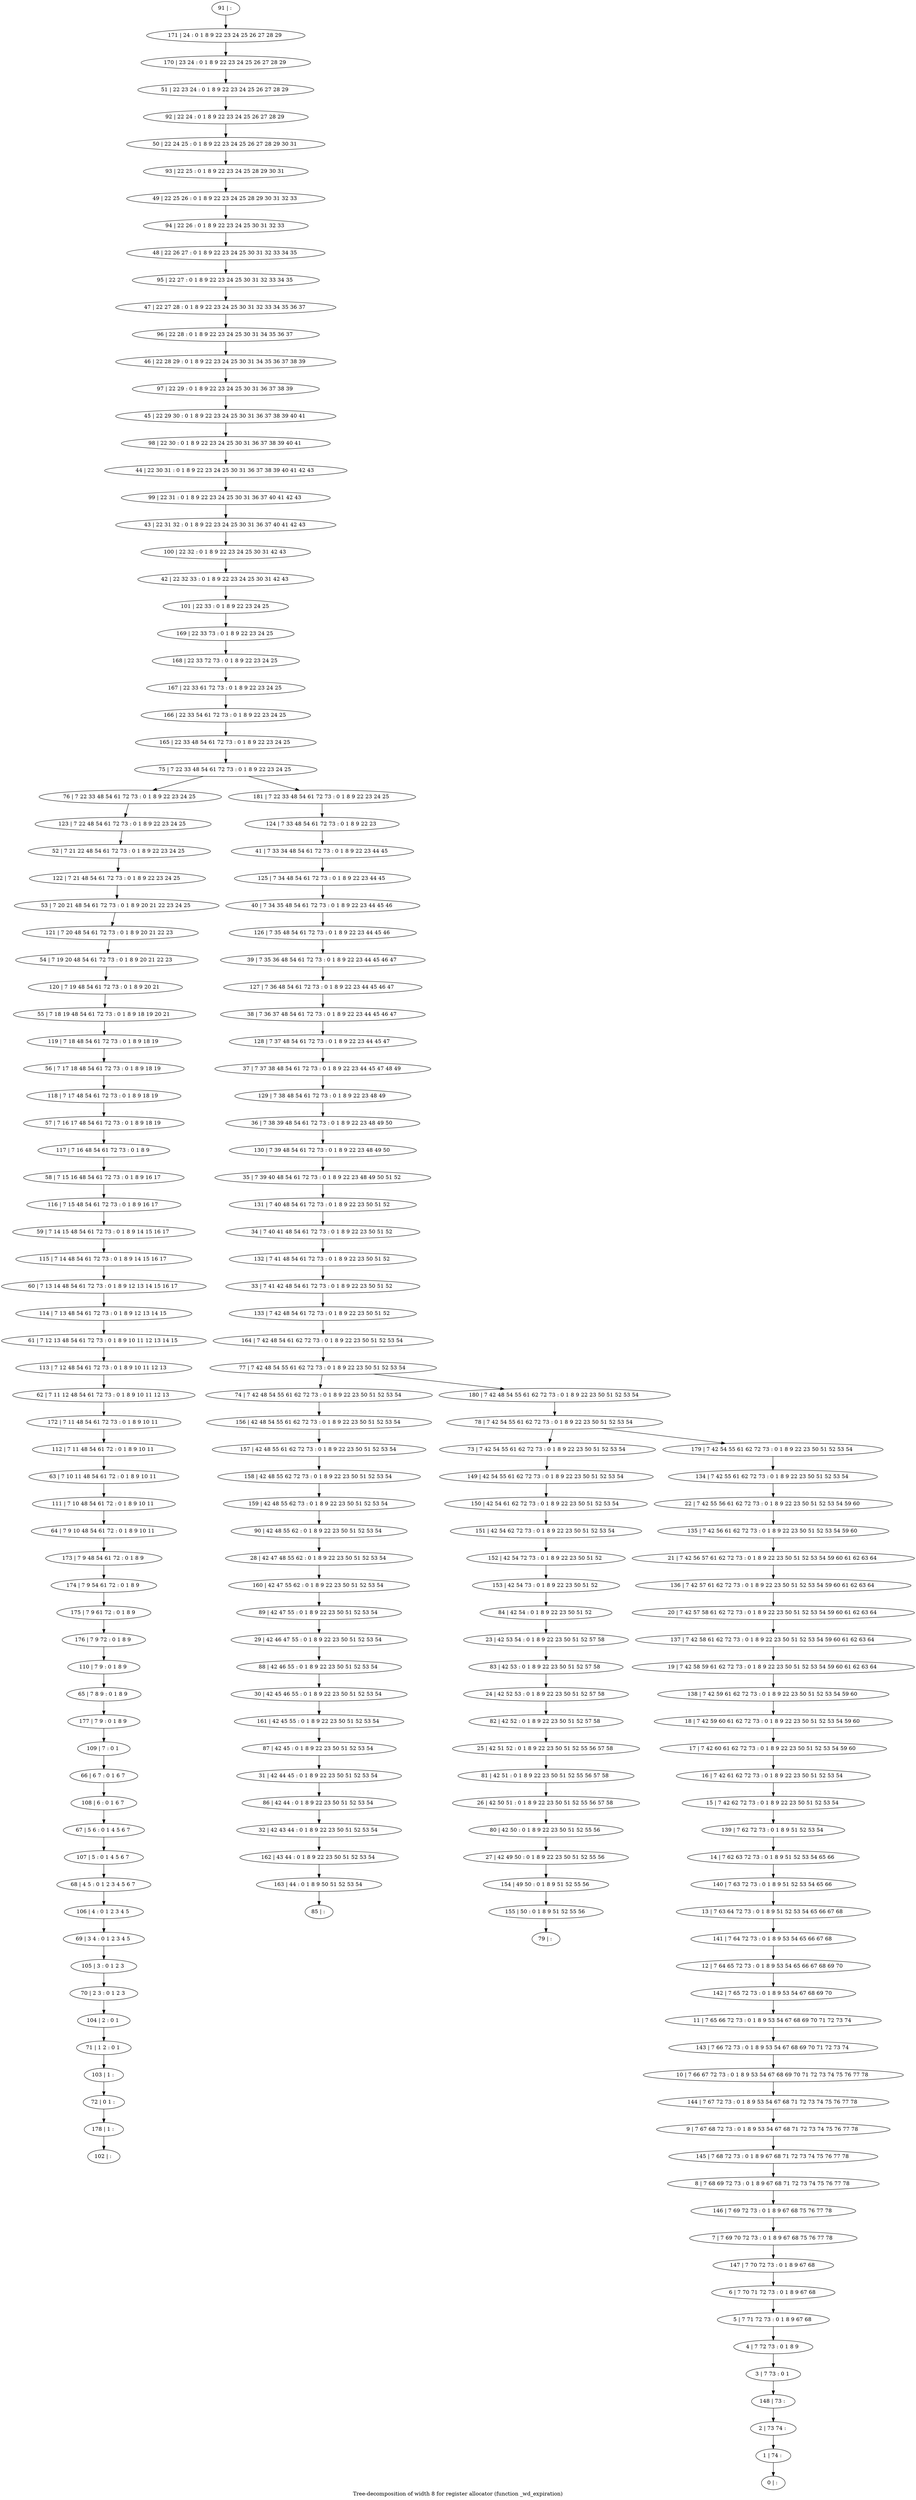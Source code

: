digraph G {
graph [label="Tree-decomposition of width 8 for register allocator (function _wd_expiration)"]
0[label="0 | : "];
1[label="1 | 74 : "];
2[label="2 | 73 74 : "];
3[label="3 | 7 73 : 0 1 "];
4[label="4 | 7 72 73 : 0 1 8 9 "];
5[label="5 | 7 71 72 73 : 0 1 8 9 67 68 "];
6[label="6 | 7 70 71 72 73 : 0 1 8 9 67 68 "];
7[label="7 | 7 69 70 72 73 : 0 1 8 9 67 68 75 76 77 78 "];
8[label="8 | 7 68 69 72 73 : 0 1 8 9 67 68 71 72 73 74 75 76 77 78 "];
9[label="9 | 7 67 68 72 73 : 0 1 8 9 53 54 67 68 71 72 73 74 75 76 77 78 "];
10[label="10 | 7 66 67 72 73 : 0 1 8 9 53 54 67 68 69 70 71 72 73 74 75 76 77 78 "];
11[label="11 | 7 65 66 72 73 : 0 1 8 9 53 54 67 68 69 70 71 72 73 74 "];
12[label="12 | 7 64 65 72 73 : 0 1 8 9 53 54 65 66 67 68 69 70 "];
13[label="13 | 7 63 64 72 73 : 0 1 8 9 51 52 53 54 65 66 67 68 "];
14[label="14 | 7 62 63 72 73 : 0 1 8 9 51 52 53 54 65 66 "];
15[label="15 | 7 42 62 72 73 : 0 1 8 9 22 23 50 51 52 53 54 "];
16[label="16 | 7 42 61 62 72 73 : 0 1 8 9 22 23 50 51 52 53 54 "];
17[label="17 | 7 42 60 61 62 72 73 : 0 1 8 9 22 23 50 51 52 53 54 59 60 "];
18[label="18 | 7 42 59 60 61 62 72 73 : 0 1 8 9 22 23 50 51 52 53 54 59 60 "];
19[label="19 | 7 42 58 59 61 62 72 73 : 0 1 8 9 22 23 50 51 52 53 54 59 60 61 62 63 64 "];
20[label="20 | 7 42 57 58 61 62 72 73 : 0 1 8 9 22 23 50 51 52 53 54 59 60 61 62 63 64 "];
21[label="21 | 7 42 56 57 61 62 72 73 : 0 1 8 9 22 23 50 51 52 53 54 59 60 61 62 63 64 "];
22[label="22 | 7 42 55 56 61 62 72 73 : 0 1 8 9 22 23 50 51 52 53 54 59 60 "];
23[label="23 | 42 53 54 : 0 1 8 9 22 23 50 51 52 57 58 "];
24[label="24 | 42 52 53 : 0 1 8 9 22 23 50 51 52 57 58 "];
25[label="25 | 42 51 52 : 0 1 8 9 22 23 50 51 52 55 56 57 58 "];
26[label="26 | 42 50 51 : 0 1 8 9 22 23 50 51 52 55 56 57 58 "];
27[label="27 | 42 49 50 : 0 1 8 9 22 23 50 51 52 55 56 "];
28[label="28 | 42 47 48 55 62 : 0 1 8 9 22 23 50 51 52 53 54 "];
29[label="29 | 42 46 47 55 : 0 1 8 9 22 23 50 51 52 53 54 "];
30[label="30 | 42 45 46 55 : 0 1 8 9 22 23 50 51 52 53 54 "];
31[label="31 | 42 44 45 : 0 1 8 9 22 23 50 51 52 53 54 "];
32[label="32 | 42 43 44 : 0 1 8 9 22 23 50 51 52 53 54 "];
33[label="33 | 7 41 42 48 54 61 72 73 : 0 1 8 9 22 23 50 51 52 "];
34[label="34 | 7 40 41 48 54 61 72 73 : 0 1 8 9 22 23 50 51 52 "];
35[label="35 | 7 39 40 48 54 61 72 73 : 0 1 8 9 22 23 48 49 50 51 52 "];
36[label="36 | 7 38 39 48 54 61 72 73 : 0 1 8 9 22 23 48 49 50 "];
37[label="37 | 7 37 38 48 54 61 72 73 : 0 1 8 9 22 23 44 45 47 48 49 "];
38[label="38 | 7 36 37 48 54 61 72 73 : 0 1 8 9 22 23 44 45 46 47 "];
39[label="39 | 7 35 36 48 54 61 72 73 : 0 1 8 9 22 23 44 45 46 47 "];
40[label="40 | 7 34 35 48 54 61 72 73 : 0 1 8 9 22 23 44 45 46 "];
41[label="41 | 7 33 34 48 54 61 72 73 : 0 1 8 9 22 23 44 45 "];
42[label="42 | 22 32 33 : 0 1 8 9 22 23 24 25 30 31 42 43 "];
43[label="43 | 22 31 32 : 0 1 8 9 22 23 24 25 30 31 36 37 40 41 42 43 "];
44[label="44 | 22 30 31 : 0 1 8 9 22 23 24 25 30 31 36 37 38 39 40 41 42 43 "];
45[label="45 | 22 29 30 : 0 1 8 9 22 23 24 25 30 31 36 37 38 39 40 41 "];
46[label="46 | 22 28 29 : 0 1 8 9 22 23 24 25 30 31 34 35 36 37 38 39 "];
47[label="47 | 22 27 28 : 0 1 8 9 22 23 24 25 30 31 32 33 34 35 36 37 "];
48[label="48 | 22 26 27 : 0 1 8 9 22 23 24 25 30 31 32 33 34 35 "];
49[label="49 | 22 25 26 : 0 1 8 9 22 23 24 25 28 29 30 31 32 33 "];
50[label="50 | 22 24 25 : 0 1 8 9 22 23 24 25 26 27 28 29 30 31 "];
51[label="51 | 22 23 24 : 0 1 8 9 22 23 24 25 26 27 28 29 "];
52[label="52 | 7 21 22 48 54 61 72 73 : 0 1 8 9 22 23 24 25 "];
53[label="53 | 7 20 21 48 54 61 72 73 : 0 1 8 9 20 21 22 23 24 25 "];
54[label="54 | 7 19 20 48 54 61 72 73 : 0 1 8 9 20 21 22 23 "];
55[label="55 | 7 18 19 48 54 61 72 73 : 0 1 8 9 18 19 20 21 "];
56[label="56 | 7 17 18 48 54 61 72 73 : 0 1 8 9 18 19 "];
57[label="57 | 7 16 17 48 54 61 72 73 : 0 1 8 9 18 19 "];
58[label="58 | 7 15 16 48 54 61 72 73 : 0 1 8 9 16 17 "];
59[label="59 | 7 14 15 48 54 61 72 73 : 0 1 8 9 14 15 16 17 "];
60[label="60 | 7 13 14 48 54 61 72 73 : 0 1 8 9 12 13 14 15 16 17 "];
61[label="61 | 7 12 13 48 54 61 72 73 : 0 1 8 9 10 11 12 13 14 15 "];
62[label="62 | 7 11 12 48 54 61 72 73 : 0 1 8 9 10 11 12 13 "];
63[label="63 | 7 10 11 48 54 61 72 : 0 1 8 9 10 11 "];
64[label="64 | 7 9 10 48 54 61 72 : 0 1 8 9 10 11 "];
65[label="65 | 7 8 9 : 0 1 8 9 "];
66[label="66 | 6 7 : 0 1 6 7 "];
67[label="67 | 5 6 : 0 1 4 5 6 7 "];
68[label="68 | 4 5 : 0 1 2 3 4 5 6 7 "];
69[label="69 | 3 4 : 0 1 2 3 4 5 "];
70[label="70 | 2 3 : 0 1 2 3 "];
71[label="71 | 1 2 : 0 1 "];
72[label="72 | 0 1 : "];
73[label="73 | 7 42 54 55 61 62 72 73 : 0 1 8 9 22 23 50 51 52 53 54 "];
74[label="74 | 7 42 48 54 55 61 62 72 73 : 0 1 8 9 22 23 50 51 52 53 54 "];
75[label="75 | 7 22 33 48 54 61 72 73 : 0 1 8 9 22 23 24 25 "];
76[label="76 | 7 22 33 48 54 61 72 73 : 0 1 8 9 22 23 24 25 "];
77[label="77 | 7 42 48 54 55 61 62 72 73 : 0 1 8 9 22 23 50 51 52 53 54 "];
78[label="78 | 7 42 54 55 61 62 72 73 : 0 1 8 9 22 23 50 51 52 53 54 "];
79[label="79 | : "];
80[label="80 | 42 50 : 0 1 8 9 22 23 50 51 52 55 56 "];
81[label="81 | 42 51 : 0 1 8 9 22 23 50 51 52 55 56 57 58 "];
82[label="82 | 42 52 : 0 1 8 9 22 23 50 51 52 57 58 "];
83[label="83 | 42 53 : 0 1 8 9 22 23 50 51 52 57 58 "];
84[label="84 | 42 54 : 0 1 8 9 22 23 50 51 52 "];
85[label="85 | : "];
86[label="86 | 42 44 : 0 1 8 9 22 23 50 51 52 53 54 "];
87[label="87 | 42 45 : 0 1 8 9 22 23 50 51 52 53 54 "];
88[label="88 | 42 46 55 : 0 1 8 9 22 23 50 51 52 53 54 "];
89[label="89 | 42 47 55 : 0 1 8 9 22 23 50 51 52 53 54 "];
90[label="90 | 42 48 55 62 : 0 1 8 9 22 23 50 51 52 53 54 "];
91[label="91 | : "];
92[label="92 | 22 24 : 0 1 8 9 22 23 24 25 26 27 28 29 "];
93[label="93 | 22 25 : 0 1 8 9 22 23 24 25 28 29 30 31 "];
94[label="94 | 22 26 : 0 1 8 9 22 23 24 25 30 31 32 33 "];
95[label="95 | 22 27 : 0 1 8 9 22 23 24 25 30 31 32 33 34 35 "];
96[label="96 | 22 28 : 0 1 8 9 22 23 24 25 30 31 34 35 36 37 "];
97[label="97 | 22 29 : 0 1 8 9 22 23 24 25 30 31 36 37 38 39 "];
98[label="98 | 22 30 : 0 1 8 9 22 23 24 25 30 31 36 37 38 39 40 41 "];
99[label="99 | 22 31 : 0 1 8 9 22 23 24 25 30 31 36 37 40 41 42 43 "];
100[label="100 | 22 32 : 0 1 8 9 22 23 24 25 30 31 42 43 "];
101[label="101 | 22 33 : 0 1 8 9 22 23 24 25 "];
102[label="102 | : "];
103[label="103 | 1 : "];
104[label="104 | 2 : 0 1 "];
105[label="105 | 3 : 0 1 2 3 "];
106[label="106 | 4 : 0 1 2 3 4 5 "];
107[label="107 | 5 : 0 1 4 5 6 7 "];
108[label="108 | 6 : 0 1 6 7 "];
109[label="109 | 7 : 0 1 "];
110[label="110 | 7 9 : 0 1 8 9 "];
111[label="111 | 7 10 48 54 61 72 : 0 1 8 9 10 11 "];
112[label="112 | 7 11 48 54 61 72 : 0 1 8 9 10 11 "];
113[label="113 | 7 12 48 54 61 72 73 : 0 1 8 9 10 11 12 13 "];
114[label="114 | 7 13 48 54 61 72 73 : 0 1 8 9 12 13 14 15 "];
115[label="115 | 7 14 48 54 61 72 73 : 0 1 8 9 14 15 16 17 "];
116[label="116 | 7 15 48 54 61 72 73 : 0 1 8 9 16 17 "];
117[label="117 | 7 16 48 54 61 72 73 : 0 1 8 9 "];
118[label="118 | 7 17 48 54 61 72 73 : 0 1 8 9 18 19 "];
119[label="119 | 7 18 48 54 61 72 73 : 0 1 8 9 18 19 "];
120[label="120 | 7 19 48 54 61 72 73 : 0 1 8 9 20 21 "];
121[label="121 | 7 20 48 54 61 72 73 : 0 1 8 9 20 21 22 23 "];
122[label="122 | 7 21 48 54 61 72 73 : 0 1 8 9 22 23 24 25 "];
123[label="123 | 7 22 48 54 61 72 73 : 0 1 8 9 22 23 24 25 "];
124[label="124 | 7 33 48 54 61 72 73 : 0 1 8 9 22 23 "];
125[label="125 | 7 34 48 54 61 72 73 : 0 1 8 9 22 23 44 45 "];
126[label="126 | 7 35 48 54 61 72 73 : 0 1 8 9 22 23 44 45 46 "];
127[label="127 | 7 36 48 54 61 72 73 : 0 1 8 9 22 23 44 45 46 47 "];
128[label="128 | 7 37 48 54 61 72 73 : 0 1 8 9 22 23 44 45 47 "];
129[label="129 | 7 38 48 54 61 72 73 : 0 1 8 9 22 23 48 49 "];
130[label="130 | 7 39 48 54 61 72 73 : 0 1 8 9 22 23 48 49 50 "];
131[label="131 | 7 40 48 54 61 72 73 : 0 1 8 9 22 23 50 51 52 "];
132[label="132 | 7 41 48 54 61 72 73 : 0 1 8 9 22 23 50 51 52 "];
133[label="133 | 7 42 48 54 61 72 73 : 0 1 8 9 22 23 50 51 52 "];
134[label="134 | 7 42 55 61 62 72 73 : 0 1 8 9 22 23 50 51 52 53 54 "];
135[label="135 | 7 42 56 61 62 72 73 : 0 1 8 9 22 23 50 51 52 53 54 59 60 "];
136[label="136 | 7 42 57 61 62 72 73 : 0 1 8 9 22 23 50 51 52 53 54 59 60 61 62 63 64 "];
137[label="137 | 7 42 58 61 62 72 73 : 0 1 8 9 22 23 50 51 52 53 54 59 60 61 62 63 64 "];
138[label="138 | 7 42 59 61 62 72 73 : 0 1 8 9 22 23 50 51 52 53 54 59 60 "];
139[label="139 | 7 62 72 73 : 0 1 8 9 51 52 53 54 "];
140[label="140 | 7 63 72 73 : 0 1 8 9 51 52 53 54 65 66 "];
141[label="141 | 7 64 72 73 : 0 1 8 9 53 54 65 66 67 68 "];
142[label="142 | 7 65 72 73 : 0 1 8 9 53 54 67 68 69 70 "];
143[label="143 | 7 66 72 73 : 0 1 8 9 53 54 67 68 69 70 71 72 73 74 "];
144[label="144 | 7 67 72 73 : 0 1 8 9 53 54 67 68 71 72 73 74 75 76 77 78 "];
145[label="145 | 7 68 72 73 : 0 1 8 9 67 68 71 72 73 74 75 76 77 78 "];
146[label="146 | 7 69 72 73 : 0 1 8 9 67 68 75 76 77 78 "];
147[label="147 | 7 70 72 73 : 0 1 8 9 67 68 "];
148[label="148 | 73 : "];
149[label="149 | 42 54 55 61 62 72 73 : 0 1 8 9 22 23 50 51 52 53 54 "];
150[label="150 | 42 54 61 62 72 73 : 0 1 8 9 22 23 50 51 52 53 54 "];
151[label="151 | 42 54 62 72 73 : 0 1 8 9 22 23 50 51 52 53 54 "];
152[label="152 | 42 54 72 73 : 0 1 8 9 22 23 50 51 52 "];
153[label="153 | 42 54 73 : 0 1 8 9 22 23 50 51 52 "];
154[label="154 | 49 50 : 0 1 8 9 51 52 55 56 "];
155[label="155 | 50 : 0 1 8 9 51 52 55 56 "];
156[label="156 | 42 48 54 55 61 62 72 73 : 0 1 8 9 22 23 50 51 52 53 54 "];
157[label="157 | 42 48 55 61 62 72 73 : 0 1 8 9 22 23 50 51 52 53 54 "];
158[label="158 | 42 48 55 62 72 73 : 0 1 8 9 22 23 50 51 52 53 54 "];
159[label="159 | 42 48 55 62 73 : 0 1 8 9 22 23 50 51 52 53 54 "];
160[label="160 | 42 47 55 62 : 0 1 8 9 22 23 50 51 52 53 54 "];
161[label="161 | 42 45 55 : 0 1 8 9 22 23 50 51 52 53 54 "];
162[label="162 | 43 44 : 0 1 8 9 22 23 50 51 52 53 54 "];
163[label="163 | 44 : 0 1 8 9 50 51 52 53 54 "];
164[label="164 | 7 42 48 54 61 62 72 73 : 0 1 8 9 22 23 50 51 52 53 54 "];
165[label="165 | 22 33 48 54 61 72 73 : 0 1 8 9 22 23 24 25 "];
166[label="166 | 22 33 54 61 72 73 : 0 1 8 9 22 23 24 25 "];
167[label="167 | 22 33 61 72 73 : 0 1 8 9 22 23 24 25 "];
168[label="168 | 22 33 72 73 : 0 1 8 9 22 23 24 25 "];
169[label="169 | 22 33 73 : 0 1 8 9 22 23 24 25 "];
170[label="170 | 23 24 : 0 1 8 9 22 23 24 25 26 27 28 29 "];
171[label="171 | 24 : 0 1 8 9 22 23 24 25 26 27 28 29 "];
172[label="172 | 7 11 48 54 61 72 73 : 0 1 8 9 10 11 "];
173[label="173 | 7 9 48 54 61 72 : 0 1 8 9 "];
174[label="174 | 7 9 54 61 72 : 0 1 8 9 "];
175[label="175 | 7 9 61 72 : 0 1 8 9 "];
176[label="176 | 7 9 72 : 0 1 8 9 "];
177[label="177 | 7 9 : 0 1 8 9 "];
178[label="178 | 1 : "];
179[label="179 | 7 42 54 55 61 62 72 73 : 0 1 8 9 22 23 50 51 52 53 54 "];
180[label="180 | 7 42 48 54 55 61 62 72 73 : 0 1 8 9 22 23 50 51 52 53 54 "];
181[label="181 | 7 22 33 48 54 61 72 73 : 0 1 8 9 22 23 24 25 "];
80->27 ;
26->80 ;
81->26 ;
25->81 ;
82->25 ;
24->82 ;
83->24 ;
23->83 ;
84->23 ;
86->32 ;
31->86 ;
87->31 ;
88->30 ;
29->88 ;
89->29 ;
90->28 ;
103->72 ;
71->103 ;
104->71 ;
70->104 ;
105->70 ;
69->105 ;
106->69 ;
68->106 ;
107->68 ;
67->107 ;
108->67 ;
66->108 ;
109->66 ;
110->65 ;
111->64 ;
63->111 ;
112->63 ;
113->62 ;
61->113 ;
114->61 ;
60->114 ;
115->60 ;
59->115 ;
116->59 ;
58->116 ;
117->58 ;
57->117 ;
118->57 ;
56->118 ;
119->56 ;
55->119 ;
120->55 ;
54->120 ;
121->54 ;
53->121 ;
122->53 ;
52->122 ;
123->52 ;
76->123 ;
73->149 ;
149->150 ;
150->151 ;
151->152 ;
153->84 ;
152->153 ;
27->154 ;
155->79 ;
154->155 ;
74->156 ;
156->157 ;
157->158 ;
159->90 ;
158->159 ;
160->89 ;
28->160 ;
161->87 ;
30->161 ;
32->162 ;
163->85 ;
162->163 ;
172->112 ;
62->172 ;
64->173 ;
173->174 ;
174->175 ;
176->110 ;
175->176 ;
177->109 ;
65->177 ;
178->102 ;
72->178 ;
91->171 ;
171->170 ;
170->51 ;
51->92 ;
92->50 ;
50->93 ;
93->49 ;
49->94 ;
94->48 ;
48->95 ;
95->47 ;
47->96 ;
96->46 ;
46->97 ;
97->45 ;
45->98 ;
98->44 ;
44->99 ;
99->43 ;
43->100 ;
100->42 ;
42->101 ;
101->169 ;
169->168 ;
168->167 ;
167->166 ;
166->165 ;
165->75 ;
124->41 ;
41->125 ;
125->40 ;
40->126 ;
126->39 ;
39->127 ;
127->38 ;
38->128 ;
128->37 ;
37->129 ;
129->36 ;
36->130 ;
130->35 ;
35->131 ;
131->34 ;
34->132 ;
132->33 ;
33->133 ;
133->164 ;
164->77 ;
134->22 ;
22->135 ;
135->21 ;
21->136 ;
136->20 ;
20->137 ;
137->19 ;
19->138 ;
138->18 ;
18->17 ;
17->16 ;
16->15 ;
15->139 ;
139->14 ;
14->140 ;
140->13 ;
13->141 ;
141->12 ;
12->142 ;
142->11 ;
11->143 ;
143->10 ;
10->144 ;
144->9 ;
9->145 ;
145->8 ;
8->146 ;
146->7 ;
7->147 ;
147->6 ;
6->5 ;
5->4 ;
4->3 ;
3->148 ;
148->2 ;
2->1 ;
1->0 ;
179->134 ;
180->78 ;
181->124 ;
78->73 ;
78->179 ;
77->74 ;
77->180 ;
75->76 ;
75->181 ;
}
